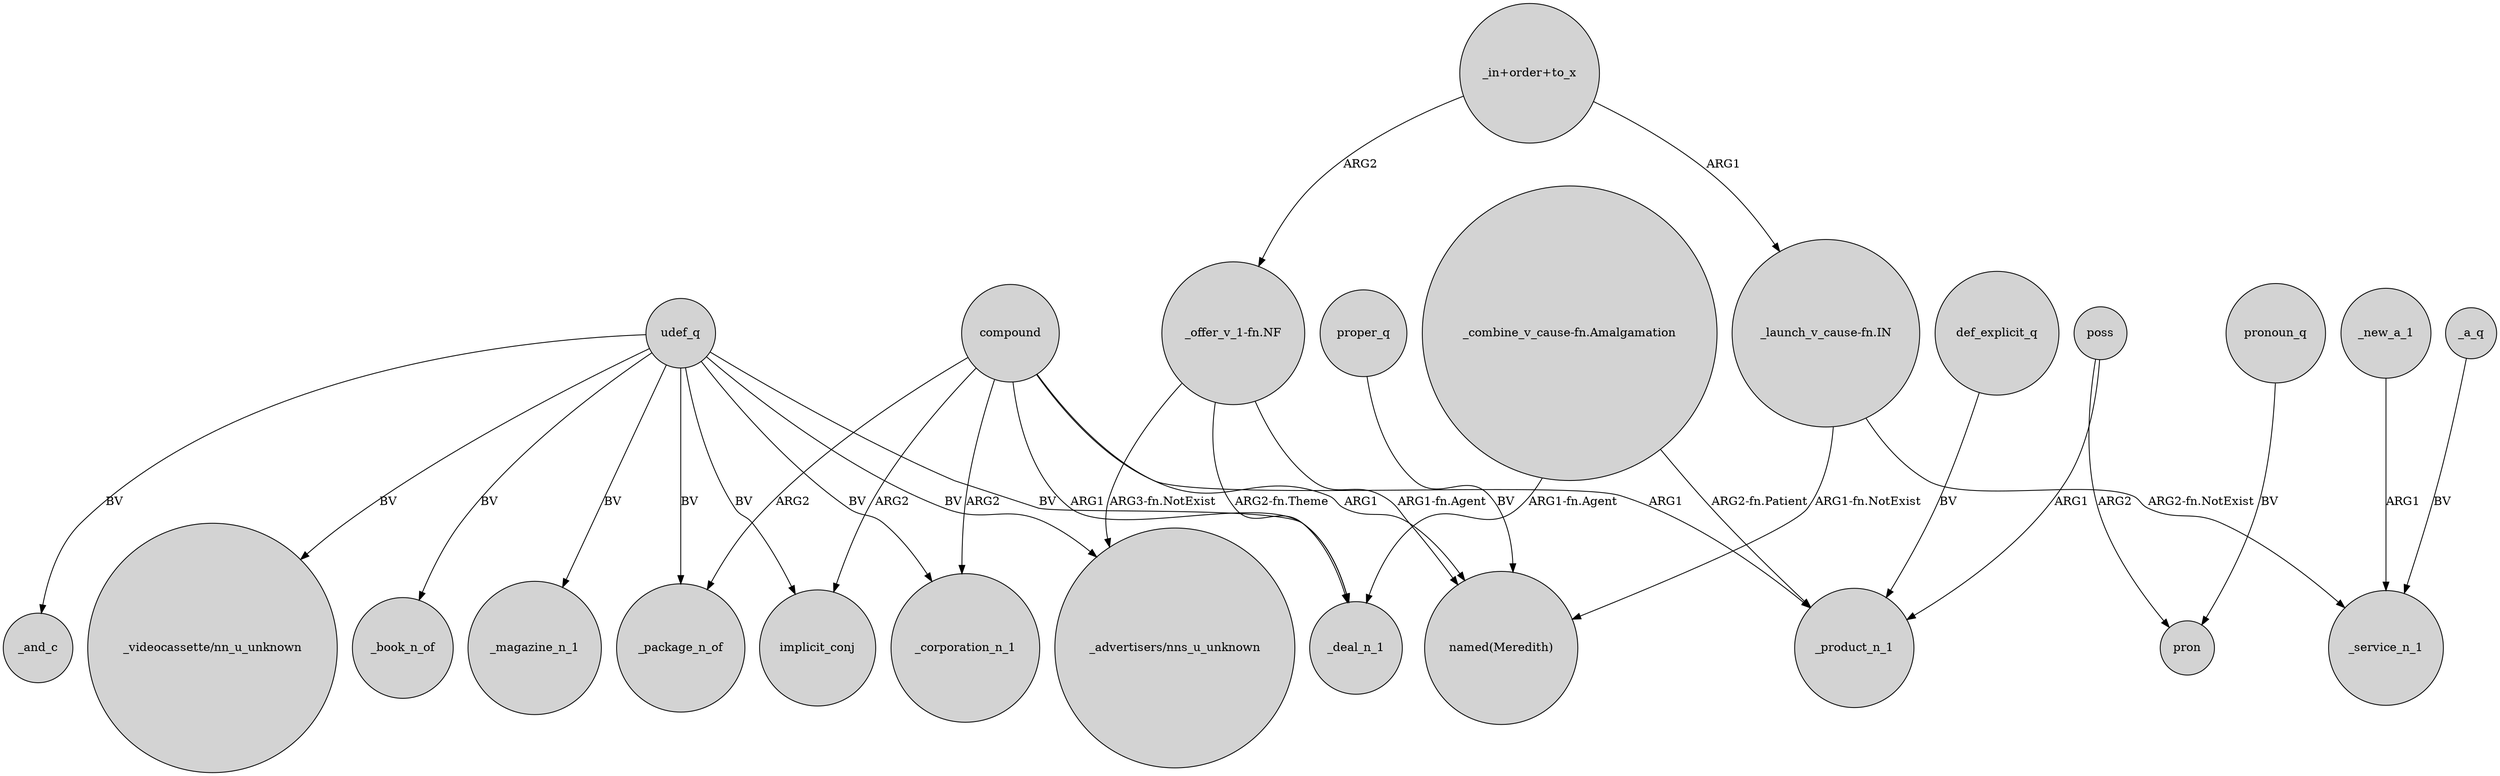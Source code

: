 digraph {
	node [shape=circle style=filled]
	def_explicit_q -> _product_n_1 [label=BV]
	compound -> _product_n_1 [label=ARG1]
	compound -> implicit_conj [label=ARG2]
	poss -> _product_n_1 [label=ARG1]
	compound -> _deal_n_1 [label=ARG1]
	poss -> pron [label=ARG2]
	"_in+order+to_x" -> "_offer_v_1-fn.NF" [label=ARG2]
	"_combine_v_cause-fn.Amalgamation" -> _product_n_1 [label="ARG2-fn.Patient"]
	compound -> _corporation_n_1 [label=ARG2]
	"_offer_v_1-fn.NF" -> "_advertisers/nns_u_unknown" [label="ARG3-fn.NotExist"]
	compound -> "named(Meredith)" [label=ARG1]
	"_offer_v_1-fn.NF" -> "named(Meredith)" [label="ARG1-fn.Agent"]
	udef_q -> implicit_conj [label=BV]
	_new_a_1 -> _service_n_1 [label=ARG1]
	"_launch_v_cause-fn.IN" -> _service_n_1 [label="ARG2-fn.NotExist"]
	udef_q -> _corporation_n_1 [label=BV]
	udef_q -> _package_n_of [label=BV]
	pronoun_q -> pron [label=BV]
	udef_q -> _magazine_n_1 [label=BV]
	"_offer_v_1-fn.NF" -> _deal_n_1 [label="ARG2-fn.Theme"]
	_a_q -> _service_n_1 [label=BV]
	udef_q -> "_advertisers/nns_u_unknown" [label=BV]
	udef_q -> _deal_n_1 [label=BV]
	"_launch_v_cause-fn.IN" -> "named(Meredith)" [label="ARG1-fn.NotExist"]
	compound -> _package_n_of [label=ARG2]
	"_combine_v_cause-fn.Amalgamation" -> _deal_n_1 [label="ARG1-fn.Agent"]
	udef_q -> _and_c [label=BV]
	"_in+order+to_x" -> "_launch_v_cause-fn.IN" [label=ARG1]
	udef_q -> "_videocassette/nn_u_unknown" [label=BV]
	udef_q -> _book_n_of [label=BV]
	proper_q -> "named(Meredith)" [label=BV]
}
